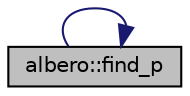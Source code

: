 digraph "albero::find_p"
{
 // LATEX_PDF_SIZE
  edge [fontname="Helvetica",fontsize="10",labelfontname="Helvetica",labelfontsize="10"];
  node [fontname="Helvetica",fontsize="10",shape=record];
  rankdir="LR";
  Node1 [label="albero::find_p",height=0.2,width=0.4,color="black", fillcolor="grey75", style="filled", fontcolor="black",tooltip="recursive function for finding one data element's node pointer in the structure"];
  Node1 -> Node1 [color="midnightblue",fontsize="10",style="solid",fontname="Helvetica"];
}

